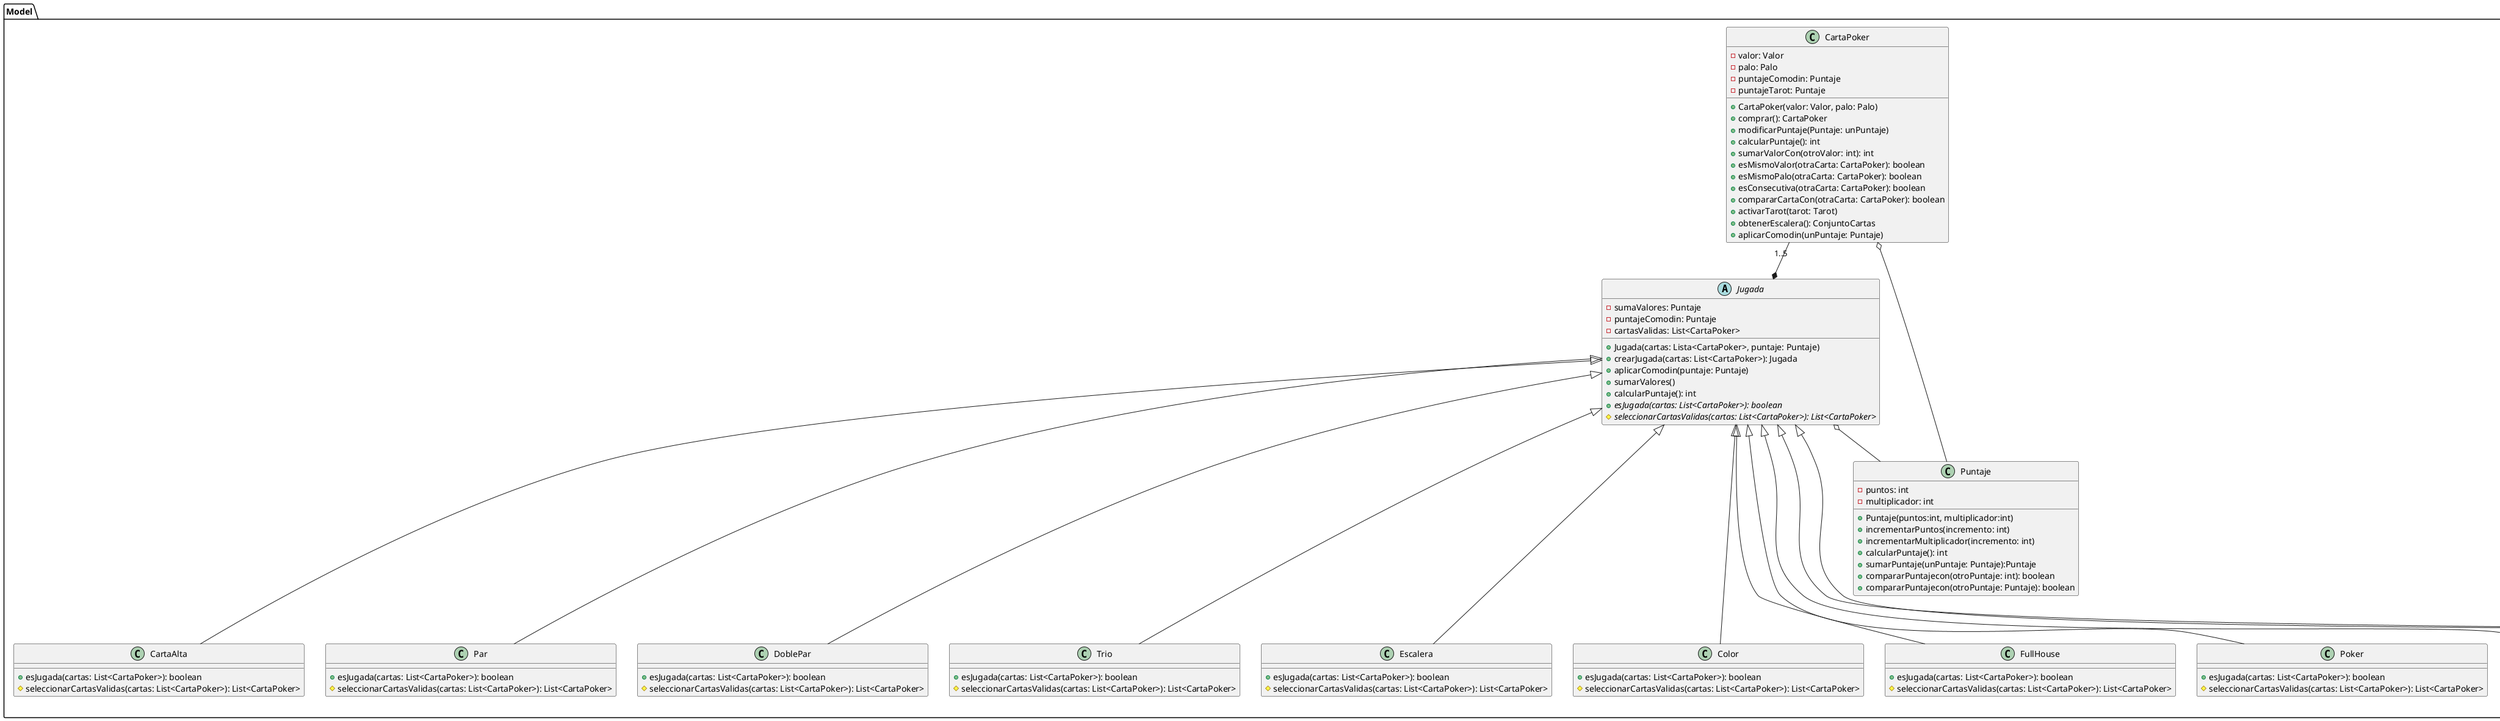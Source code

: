 @startuml
package Model {

    class Puntaje {
        - puntos: int
        - multiplicador: int

        + Puntaje(puntos:int, multiplicador:int)
        + incrementarPuntos(incremento: int)
        + incrementarMultiplicador(incremento: int)
        + calcularPuntaje(): int
        + sumarPuntaje(unPuntaje: Puntaje):Puntaje
        + compararPuntajecon(otroPuntaje: int): boolean
        + compararPuntajecon(otroPuntaje: Puntaje): boolean
    }

    class CartaPoker {
        - valor: Valor
        - palo: Palo
        - puntajeComodin: Puntaje
        - puntajeTarot: Puntaje

        + CartaPoker(valor: Valor, palo: Palo)
        + comprar(): CartaPoker
        + modificarPuntaje(Puntaje: unPuntaje)
        + calcularPuntaje(): int
        + sumarValorCon(otroValor: int): int
        + esMismoValor(otraCarta: CartaPoker): boolean
        + esMismoPalo(otraCarta: CartaPoker): boolean
        + esConsecutiva(otraCarta: CartaPoker): boolean
        + compararCartaCon(otraCarta: CartaPoker): boolean
        + activarTarot(tarot: Tarot)
        + obtenerEscalera(): ConjuntoCartas
        + aplicarComodin(unPuntaje: Puntaje)
    }

    abstract class Jugada {
        - sumaValores: Puntaje
        - puntajeComodin: Puntaje
        - cartasValidas: List<CartaPoker>

        + Jugada(cartas: Lista<CartaPoker>, puntaje: Puntaje)
        + crearJugada(cartas: List<CartaPoker>): Jugada
        + aplicarComodin(puntaje: Puntaje)
        + sumarValores()
        + calcularPuntaje(): int
        + {abstract}esJugada(cartas: List<CartaPoker>): boolean
        # {abstract}seleccionarCartasValidas(cartas: List<CartaPoker>): List<CartaPoker>
    }

    class CartaAlta {
        + esJugada(cartas: List<CartaPoker>): boolean
        # seleccionarCartasValidas(cartas: List<CartaPoker>): List<CartaPoker>
    }

    class Par {
        + esJugada(cartas: List<CartaPoker>): boolean
        # seleccionarCartasValidas(cartas: List<CartaPoker>): List<CartaPoker>
    }

    class DoblePar {
        + esJugada(cartas: List<CartaPoker>): boolean
        # seleccionarCartasValidas(cartas: List<CartaPoker>): List<CartaPoker>
    }

    class Trio {
        + esJugada(cartas: List<CartaPoker>): boolean
        # seleccionarCartasValidas(cartas: List<CartaPoker>): List<CartaPoker>
    }

    class Escalera {
        + esJugada(cartas: List<CartaPoker>): boolean
        # seleccionarCartasValidas(cartas: List<CartaPoker>): List<CartaPoker>
    }

    class Color {
        + esJugada(cartas: List<CartaPoker>): boolean
        # seleccionarCartasValidas(cartas: List<CartaPoker>): List<CartaPoker>
    }

    class FullHouse {
        + esJugada(cartas: List<CartaPoker>): boolean
        # seleccionarCartasValidas(cartas: List<CartaPoker>): List<CartaPoker>
    }

    class Poker {
        + esJugada(cartas: List<CartaPoker>): boolean
        # seleccionarCartasValidas(cartas: List<CartaPoker>): List<CartaPoker>
    }

    class EscaleraColor {
        + esJugada(cartas: List<CartaPoker>): boolean
        # seleccionarCartasValidas(cartas: List<CartaPoker>): List<CartaPoker>
    }

    class EscaleraReal {
        + esJugada(cartas: List<CartaPoker>): boolean
        # seleccionarCartasValidas(cartas: List<CartaPoker>): List<CartaPoker>
    }

    class Descarte{
        - puntajeComodin: Puntaje
        + Descarte(cartas: List<CartaPoker>)
        + esJugada(cartas: List<CartaPoker>): boolean
        # seleccionarCartasValidas(cartas: List<CartaPoker>): List<CartaPoker>
    }

    Jugada *-up- "1..5"CartaPoker
    Jugada o-- Puntaje
    CartaPoker o-- Puntaje

    CartaAlta -up--|> Jugada
    Par -up--|> Jugada
    DoblePar -up--|> Jugada
    Trio -up--|> Jugada
    Escalera -up--|> Jugada
    Color -up--|> Jugada
    FullHouse -up--|> Jugada
    Poker -up--|> Jugada
    EscaleraColor -up--|> Jugada
    EscaleraReal -up--|> Jugada
    Descarte -up--|> Jugada
}
@enduml